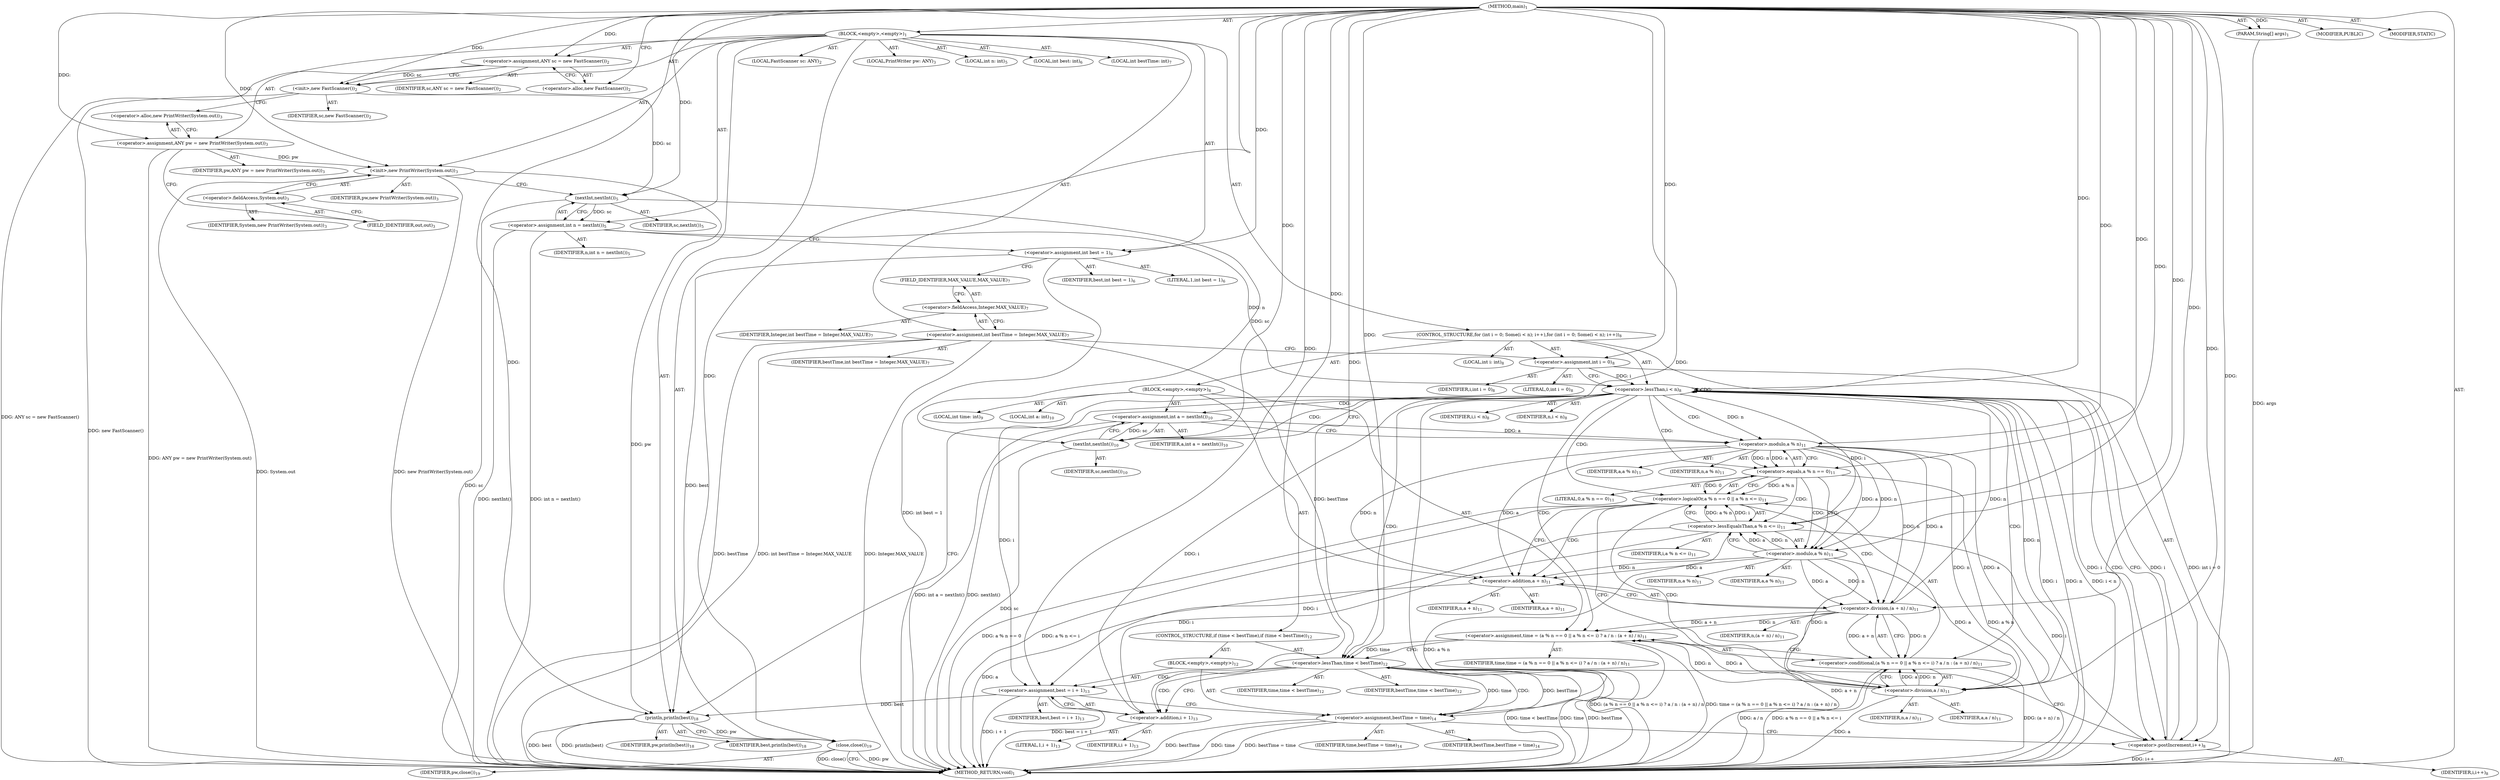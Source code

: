 digraph "main" {  
"21" [label = <(METHOD,main)<SUB>1</SUB>> ]
"22" [label = <(PARAM,String[] args)<SUB>1</SUB>> ]
"23" [label = <(BLOCK,&lt;empty&gt;,&lt;empty&gt;)<SUB>1</SUB>> ]
"4" [label = <(LOCAL,FastScanner sc: ANY)<SUB>2</SUB>> ]
"24" [label = <(&lt;operator&gt;.assignment,ANY sc = new FastScanner())<SUB>2</SUB>> ]
"25" [label = <(IDENTIFIER,sc,ANY sc = new FastScanner())<SUB>2</SUB>> ]
"26" [label = <(&lt;operator&gt;.alloc,new FastScanner())<SUB>2</SUB>> ]
"27" [label = <(&lt;init&gt;,new FastScanner())<SUB>2</SUB>> ]
"3" [label = <(IDENTIFIER,sc,new FastScanner())<SUB>2</SUB>> ]
"6" [label = <(LOCAL,PrintWriter pw: ANY)<SUB>3</SUB>> ]
"28" [label = <(&lt;operator&gt;.assignment,ANY pw = new PrintWriter(System.out))<SUB>3</SUB>> ]
"29" [label = <(IDENTIFIER,pw,ANY pw = new PrintWriter(System.out))<SUB>3</SUB>> ]
"30" [label = <(&lt;operator&gt;.alloc,new PrintWriter(System.out))<SUB>3</SUB>> ]
"31" [label = <(&lt;init&gt;,new PrintWriter(System.out))<SUB>3</SUB>> ]
"5" [label = <(IDENTIFIER,pw,new PrintWriter(System.out))<SUB>3</SUB>> ]
"32" [label = <(&lt;operator&gt;.fieldAccess,System.out)<SUB>3</SUB>> ]
"33" [label = <(IDENTIFIER,System,new PrintWriter(System.out))<SUB>3</SUB>> ]
"34" [label = <(FIELD_IDENTIFIER,out,out)<SUB>3</SUB>> ]
"35" [label = <(LOCAL,int n: int)<SUB>5</SUB>> ]
"36" [label = <(&lt;operator&gt;.assignment,int n = nextInt())<SUB>5</SUB>> ]
"37" [label = <(IDENTIFIER,n,int n = nextInt())<SUB>5</SUB>> ]
"38" [label = <(nextInt,nextInt())<SUB>5</SUB>> ]
"39" [label = <(IDENTIFIER,sc,nextInt())<SUB>5</SUB>> ]
"40" [label = <(LOCAL,int best: int)<SUB>6</SUB>> ]
"41" [label = <(&lt;operator&gt;.assignment,int best = 1)<SUB>6</SUB>> ]
"42" [label = <(IDENTIFIER,best,int best = 1)<SUB>6</SUB>> ]
"43" [label = <(LITERAL,1,int best = 1)<SUB>6</SUB>> ]
"44" [label = <(LOCAL,int bestTime: int)<SUB>7</SUB>> ]
"45" [label = <(&lt;operator&gt;.assignment,int bestTime = Integer.MAX_VALUE)<SUB>7</SUB>> ]
"46" [label = <(IDENTIFIER,bestTime,int bestTime = Integer.MAX_VALUE)<SUB>7</SUB>> ]
"47" [label = <(&lt;operator&gt;.fieldAccess,Integer.MAX_VALUE)<SUB>7</SUB>> ]
"48" [label = <(IDENTIFIER,Integer,int bestTime = Integer.MAX_VALUE)<SUB>7</SUB>> ]
"49" [label = <(FIELD_IDENTIFIER,MAX_VALUE,MAX_VALUE)<SUB>7</SUB>> ]
"50" [label = <(CONTROL_STRUCTURE,for (int i = 0; Some(i &lt; n); i++),for (int i = 0; Some(i &lt; n); i++))<SUB>8</SUB>> ]
"51" [label = <(LOCAL,int i: int)<SUB>8</SUB>> ]
"52" [label = <(&lt;operator&gt;.assignment,int i = 0)<SUB>8</SUB>> ]
"53" [label = <(IDENTIFIER,i,int i = 0)<SUB>8</SUB>> ]
"54" [label = <(LITERAL,0,int i = 0)<SUB>8</SUB>> ]
"55" [label = <(&lt;operator&gt;.lessThan,i &lt; n)<SUB>8</SUB>> ]
"56" [label = <(IDENTIFIER,i,i &lt; n)<SUB>8</SUB>> ]
"57" [label = <(IDENTIFIER,n,i &lt; n)<SUB>8</SUB>> ]
"58" [label = <(&lt;operator&gt;.postIncrement,i++)<SUB>8</SUB>> ]
"59" [label = <(IDENTIFIER,i,i++)<SUB>8</SUB>> ]
"60" [label = <(BLOCK,&lt;empty&gt;,&lt;empty&gt;)<SUB>8</SUB>> ]
"61" [label = <(LOCAL,int time: int)<SUB>9</SUB>> ]
"62" [label = <(LOCAL,int a: int)<SUB>10</SUB>> ]
"63" [label = <(&lt;operator&gt;.assignment,int a = nextInt())<SUB>10</SUB>> ]
"64" [label = <(IDENTIFIER,a,int a = nextInt())<SUB>10</SUB>> ]
"65" [label = <(nextInt,nextInt())<SUB>10</SUB>> ]
"66" [label = <(IDENTIFIER,sc,nextInt())<SUB>10</SUB>> ]
"67" [label = <(&lt;operator&gt;.assignment,time = (a % n == 0 || a % n &lt;= i) ? a / n : (a + n) / n)<SUB>11</SUB>> ]
"68" [label = <(IDENTIFIER,time,time = (a % n == 0 || a % n &lt;= i) ? a / n : (a + n) / n)<SUB>11</SUB>> ]
"69" [label = <(&lt;operator&gt;.conditional,(a % n == 0 || a % n &lt;= i) ? a / n : (a + n) / n)<SUB>11</SUB>> ]
"70" [label = <(&lt;operator&gt;.logicalOr,a % n == 0 || a % n &lt;= i)<SUB>11</SUB>> ]
"71" [label = <(&lt;operator&gt;.equals,a % n == 0)<SUB>11</SUB>> ]
"72" [label = <(&lt;operator&gt;.modulo,a % n)<SUB>11</SUB>> ]
"73" [label = <(IDENTIFIER,a,a % n)<SUB>11</SUB>> ]
"74" [label = <(IDENTIFIER,n,a % n)<SUB>11</SUB>> ]
"75" [label = <(LITERAL,0,a % n == 0)<SUB>11</SUB>> ]
"76" [label = <(&lt;operator&gt;.lessEqualsThan,a % n &lt;= i)<SUB>11</SUB>> ]
"77" [label = <(&lt;operator&gt;.modulo,a % n)<SUB>11</SUB>> ]
"78" [label = <(IDENTIFIER,a,a % n)<SUB>11</SUB>> ]
"79" [label = <(IDENTIFIER,n,a % n)<SUB>11</SUB>> ]
"80" [label = <(IDENTIFIER,i,a % n &lt;= i)<SUB>11</SUB>> ]
"81" [label = <(&lt;operator&gt;.division,a / n)<SUB>11</SUB>> ]
"82" [label = <(IDENTIFIER,a,a / n)<SUB>11</SUB>> ]
"83" [label = <(IDENTIFIER,n,a / n)<SUB>11</SUB>> ]
"84" [label = <(&lt;operator&gt;.division,(a + n) / n)<SUB>11</SUB>> ]
"85" [label = <(&lt;operator&gt;.addition,a + n)<SUB>11</SUB>> ]
"86" [label = <(IDENTIFIER,a,a + n)<SUB>11</SUB>> ]
"87" [label = <(IDENTIFIER,n,a + n)<SUB>11</SUB>> ]
"88" [label = <(IDENTIFIER,n,(a + n) / n)<SUB>11</SUB>> ]
"89" [label = <(CONTROL_STRUCTURE,if (time &lt; bestTime),if (time &lt; bestTime))<SUB>12</SUB>> ]
"90" [label = <(&lt;operator&gt;.lessThan,time &lt; bestTime)<SUB>12</SUB>> ]
"91" [label = <(IDENTIFIER,time,time &lt; bestTime)<SUB>12</SUB>> ]
"92" [label = <(IDENTIFIER,bestTime,time &lt; bestTime)<SUB>12</SUB>> ]
"93" [label = <(BLOCK,&lt;empty&gt;,&lt;empty&gt;)<SUB>12</SUB>> ]
"94" [label = <(&lt;operator&gt;.assignment,best = i + 1)<SUB>13</SUB>> ]
"95" [label = <(IDENTIFIER,best,best = i + 1)<SUB>13</SUB>> ]
"96" [label = <(&lt;operator&gt;.addition,i + 1)<SUB>13</SUB>> ]
"97" [label = <(IDENTIFIER,i,i + 1)<SUB>13</SUB>> ]
"98" [label = <(LITERAL,1,i + 1)<SUB>13</SUB>> ]
"99" [label = <(&lt;operator&gt;.assignment,bestTime = time)<SUB>14</SUB>> ]
"100" [label = <(IDENTIFIER,bestTime,bestTime = time)<SUB>14</SUB>> ]
"101" [label = <(IDENTIFIER,time,bestTime = time)<SUB>14</SUB>> ]
"102" [label = <(println,println(best))<SUB>18</SUB>> ]
"103" [label = <(IDENTIFIER,pw,println(best))<SUB>18</SUB>> ]
"104" [label = <(IDENTIFIER,best,println(best))<SUB>18</SUB>> ]
"105" [label = <(close,close())<SUB>19</SUB>> ]
"106" [label = <(IDENTIFIER,pw,close())<SUB>19</SUB>> ]
"107" [label = <(MODIFIER,PUBLIC)> ]
"108" [label = <(MODIFIER,STATIC)> ]
"109" [label = <(METHOD_RETURN,void)<SUB>1</SUB>> ]
  "21" -> "22"  [ label = "AST: "] 
  "21" -> "23"  [ label = "AST: "] 
  "21" -> "107"  [ label = "AST: "] 
  "21" -> "108"  [ label = "AST: "] 
  "21" -> "109"  [ label = "AST: "] 
  "23" -> "4"  [ label = "AST: "] 
  "23" -> "24"  [ label = "AST: "] 
  "23" -> "27"  [ label = "AST: "] 
  "23" -> "6"  [ label = "AST: "] 
  "23" -> "28"  [ label = "AST: "] 
  "23" -> "31"  [ label = "AST: "] 
  "23" -> "35"  [ label = "AST: "] 
  "23" -> "36"  [ label = "AST: "] 
  "23" -> "40"  [ label = "AST: "] 
  "23" -> "41"  [ label = "AST: "] 
  "23" -> "44"  [ label = "AST: "] 
  "23" -> "45"  [ label = "AST: "] 
  "23" -> "50"  [ label = "AST: "] 
  "23" -> "102"  [ label = "AST: "] 
  "23" -> "105"  [ label = "AST: "] 
  "24" -> "25"  [ label = "AST: "] 
  "24" -> "26"  [ label = "AST: "] 
  "27" -> "3"  [ label = "AST: "] 
  "28" -> "29"  [ label = "AST: "] 
  "28" -> "30"  [ label = "AST: "] 
  "31" -> "5"  [ label = "AST: "] 
  "31" -> "32"  [ label = "AST: "] 
  "32" -> "33"  [ label = "AST: "] 
  "32" -> "34"  [ label = "AST: "] 
  "36" -> "37"  [ label = "AST: "] 
  "36" -> "38"  [ label = "AST: "] 
  "38" -> "39"  [ label = "AST: "] 
  "41" -> "42"  [ label = "AST: "] 
  "41" -> "43"  [ label = "AST: "] 
  "45" -> "46"  [ label = "AST: "] 
  "45" -> "47"  [ label = "AST: "] 
  "47" -> "48"  [ label = "AST: "] 
  "47" -> "49"  [ label = "AST: "] 
  "50" -> "51"  [ label = "AST: "] 
  "50" -> "52"  [ label = "AST: "] 
  "50" -> "55"  [ label = "AST: "] 
  "50" -> "58"  [ label = "AST: "] 
  "50" -> "60"  [ label = "AST: "] 
  "52" -> "53"  [ label = "AST: "] 
  "52" -> "54"  [ label = "AST: "] 
  "55" -> "56"  [ label = "AST: "] 
  "55" -> "57"  [ label = "AST: "] 
  "58" -> "59"  [ label = "AST: "] 
  "60" -> "61"  [ label = "AST: "] 
  "60" -> "62"  [ label = "AST: "] 
  "60" -> "63"  [ label = "AST: "] 
  "60" -> "67"  [ label = "AST: "] 
  "60" -> "89"  [ label = "AST: "] 
  "63" -> "64"  [ label = "AST: "] 
  "63" -> "65"  [ label = "AST: "] 
  "65" -> "66"  [ label = "AST: "] 
  "67" -> "68"  [ label = "AST: "] 
  "67" -> "69"  [ label = "AST: "] 
  "69" -> "70"  [ label = "AST: "] 
  "69" -> "81"  [ label = "AST: "] 
  "69" -> "84"  [ label = "AST: "] 
  "70" -> "71"  [ label = "AST: "] 
  "70" -> "76"  [ label = "AST: "] 
  "71" -> "72"  [ label = "AST: "] 
  "71" -> "75"  [ label = "AST: "] 
  "72" -> "73"  [ label = "AST: "] 
  "72" -> "74"  [ label = "AST: "] 
  "76" -> "77"  [ label = "AST: "] 
  "76" -> "80"  [ label = "AST: "] 
  "77" -> "78"  [ label = "AST: "] 
  "77" -> "79"  [ label = "AST: "] 
  "81" -> "82"  [ label = "AST: "] 
  "81" -> "83"  [ label = "AST: "] 
  "84" -> "85"  [ label = "AST: "] 
  "84" -> "88"  [ label = "AST: "] 
  "85" -> "86"  [ label = "AST: "] 
  "85" -> "87"  [ label = "AST: "] 
  "89" -> "90"  [ label = "AST: "] 
  "89" -> "93"  [ label = "AST: "] 
  "90" -> "91"  [ label = "AST: "] 
  "90" -> "92"  [ label = "AST: "] 
  "93" -> "94"  [ label = "AST: "] 
  "93" -> "99"  [ label = "AST: "] 
  "94" -> "95"  [ label = "AST: "] 
  "94" -> "96"  [ label = "AST: "] 
  "96" -> "97"  [ label = "AST: "] 
  "96" -> "98"  [ label = "AST: "] 
  "99" -> "100"  [ label = "AST: "] 
  "99" -> "101"  [ label = "AST: "] 
  "102" -> "103"  [ label = "AST: "] 
  "102" -> "104"  [ label = "AST: "] 
  "105" -> "106"  [ label = "AST: "] 
  "24" -> "27"  [ label = "CFG: "] 
  "27" -> "30"  [ label = "CFG: "] 
  "28" -> "34"  [ label = "CFG: "] 
  "31" -> "38"  [ label = "CFG: "] 
  "36" -> "41"  [ label = "CFG: "] 
  "41" -> "49"  [ label = "CFG: "] 
  "45" -> "52"  [ label = "CFG: "] 
  "102" -> "105"  [ label = "CFG: "] 
  "105" -> "109"  [ label = "CFG: "] 
  "26" -> "24"  [ label = "CFG: "] 
  "30" -> "28"  [ label = "CFG: "] 
  "32" -> "31"  [ label = "CFG: "] 
  "38" -> "36"  [ label = "CFG: "] 
  "47" -> "45"  [ label = "CFG: "] 
  "52" -> "55"  [ label = "CFG: "] 
  "55" -> "65"  [ label = "CFG: "] 
  "55" -> "102"  [ label = "CFG: "] 
  "58" -> "55"  [ label = "CFG: "] 
  "34" -> "32"  [ label = "CFG: "] 
  "49" -> "47"  [ label = "CFG: "] 
  "63" -> "72"  [ label = "CFG: "] 
  "67" -> "90"  [ label = "CFG: "] 
  "65" -> "63"  [ label = "CFG: "] 
  "69" -> "67"  [ label = "CFG: "] 
  "90" -> "96"  [ label = "CFG: "] 
  "90" -> "58"  [ label = "CFG: "] 
  "70" -> "81"  [ label = "CFG: "] 
  "70" -> "85"  [ label = "CFG: "] 
  "81" -> "69"  [ label = "CFG: "] 
  "84" -> "69"  [ label = "CFG: "] 
  "94" -> "99"  [ label = "CFG: "] 
  "99" -> "58"  [ label = "CFG: "] 
  "71" -> "70"  [ label = "CFG: "] 
  "71" -> "77"  [ label = "CFG: "] 
  "76" -> "70"  [ label = "CFG: "] 
  "85" -> "84"  [ label = "CFG: "] 
  "96" -> "94"  [ label = "CFG: "] 
  "72" -> "71"  [ label = "CFG: "] 
  "77" -> "76"  [ label = "CFG: "] 
  "21" -> "26"  [ label = "CFG: "] 
  "22" -> "109"  [ label = "DDG: args"] 
  "24" -> "109"  [ label = "DDG: ANY sc = new FastScanner()"] 
  "27" -> "109"  [ label = "DDG: new FastScanner()"] 
  "28" -> "109"  [ label = "DDG: ANY pw = new PrintWriter(System.out)"] 
  "31" -> "109"  [ label = "DDG: System.out"] 
  "31" -> "109"  [ label = "DDG: new PrintWriter(System.out)"] 
  "38" -> "109"  [ label = "DDG: sc"] 
  "36" -> "109"  [ label = "DDG: nextInt()"] 
  "36" -> "109"  [ label = "DDG: int n = nextInt()"] 
  "41" -> "109"  [ label = "DDG: int best = 1"] 
  "45" -> "109"  [ label = "DDG: bestTime"] 
  "45" -> "109"  [ label = "DDG: Integer.MAX_VALUE"] 
  "45" -> "109"  [ label = "DDG: int bestTime = Integer.MAX_VALUE"] 
  "52" -> "109"  [ label = "DDG: int i = 0"] 
  "55" -> "109"  [ label = "DDG: i"] 
  "55" -> "109"  [ label = "DDG: n"] 
  "55" -> "109"  [ label = "DDG: i &lt; n"] 
  "102" -> "109"  [ label = "DDG: best"] 
  "102" -> "109"  [ label = "DDG: println(best)"] 
  "105" -> "109"  [ label = "DDG: pw"] 
  "105" -> "109"  [ label = "DDG: close()"] 
  "65" -> "109"  [ label = "DDG: sc"] 
  "63" -> "109"  [ label = "DDG: nextInt()"] 
  "63" -> "109"  [ label = "DDG: int a = nextInt()"] 
  "71" -> "109"  [ label = "DDG: a % n"] 
  "70" -> "109"  [ label = "DDG: a % n == 0"] 
  "76" -> "109"  [ label = "DDG: a % n"] 
  "70" -> "109"  [ label = "DDG: a % n &lt;= i"] 
  "69" -> "109"  [ label = "DDG: a % n == 0 || a % n &lt;= i"] 
  "85" -> "109"  [ label = "DDG: a"] 
  "84" -> "109"  [ label = "DDG: a + n"] 
  "69" -> "109"  [ label = "DDG: (a + n) / n"] 
  "81" -> "109"  [ label = "DDG: a"] 
  "69" -> "109"  [ label = "DDG: a / n"] 
  "67" -> "109"  [ label = "DDG: (a % n == 0 || a % n &lt;= i) ? a / n : (a + n) / n"] 
  "67" -> "109"  [ label = "DDG: time = (a % n == 0 || a % n &lt;= i) ? a / n : (a + n) / n"] 
  "90" -> "109"  [ label = "DDG: time"] 
  "90" -> "109"  [ label = "DDG: bestTime"] 
  "90" -> "109"  [ label = "DDG: time &lt; bestTime"] 
  "94" -> "109"  [ label = "DDG: i + 1"] 
  "94" -> "109"  [ label = "DDG: best = i + 1"] 
  "99" -> "109"  [ label = "DDG: bestTime"] 
  "99" -> "109"  [ label = "DDG: time"] 
  "99" -> "109"  [ label = "DDG: bestTime = time"] 
  "58" -> "109"  [ label = "DDG: i++"] 
  "21" -> "22"  [ label = "DDG: "] 
  "21" -> "24"  [ label = "DDG: "] 
  "21" -> "28"  [ label = "DDG: "] 
  "38" -> "36"  [ label = "DDG: sc"] 
  "21" -> "41"  [ label = "DDG: "] 
  "24" -> "27"  [ label = "DDG: sc"] 
  "21" -> "27"  [ label = "DDG: "] 
  "28" -> "31"  [ label = "DDG: pw"] 
  "21" -> "31"  [ label = "DDG: "] 
  "21" -> "52"  [ label = "DDG: "] 
  "31" -> "102"  [ label = "DDG: pw"] 
  "21" -> "102"  [ label = "DDG: "] 
  "41" -> "102"  [ label = "DDG: best"] 
  "94" -> "102"  [ label = "DDG: best"] 
  "102" -> "105"  [ label = "DDG: pw"] 
  "21" -> "105"  [ label = "DDG: "] 
  "27" -> "38"  [ label = "DDG: sc"] 
  "21" -> "38"  [ label = "DDG: "] 
  "52" -> "55"  [ label = "DDG: i"] 
  "58" -> "55"  [ label = "DDG: i"] 
  "21" -> "55"  [ label = "DDG: "] 
  "36" -> "55"  [ label = "DDG: n"] 
  "84" -> "55"  [ label = "DDG: n"] 
  "81" -> "55"  [ label = "DDG: n"] 
  "55" -> "58"  [ label = "DDG: i"] 
  "76" -> "58"  [ label = "DDG: i"] 
  "21" -> "58"  [ label = "DDG: "] 
  "65" -> "63"  [ label = "DDG: sc"] 
  "81" -> "67"  [ label = "DDG: a"] 
  "81" -> "67"  [ label = "DDG: n"] 
  "84" -> "67"  [ label = "DDG: a + n"] 
  "84" -> "67"  [ label = "DDG: n"] 
  "38" -> "65"  [ label = "DDG: sc"] 
  "21" -> "65"  [ label = "DDG: "] 
  "81" -> "69"  [ label = "DDG: a"] 
  "81" -> "69"  [ label = "DDG: n"] 
  "84" -> "69"  [ label = "DDG: a + n"] 
  "84" -> "69"  [ label = "DDG: n"] 
  "67" -> "90"  [ label = "DDG: time"] 
  "21" -> "90"  [ label = "DDG: "] 
  "45" -> "90"  [ label = "DDG: bestTime"] 
  "99" -> "90"  [ label = "DDG: bestTime"] 
  "55" -> "94"  [ label = "DDG: i"] 
  "76" -> "94"  [ label = "DDG: i"] 
  "21" -> "94"  [ label = "DDG: "] 
  "90" -> "99"  [ label = "DDG: time"] 
  "21" -> "99"  [ label = "DDG: "] 
  "71" -> "70"  [ label = "DDG: a % n"] 
  "71" -> "70"  [ label = "DDG: 0"] 
  "76" -> "70"  [ label = "DDG: a % n"] 
  "76" -> "70"  [ label = "DDG: i"] 
  "72" -> "81"  [ label = "DDG: a"] 
  "77" -> "81"  [ label = "DDG: a"] 
  "21" -> "81"  [ label = "DDG: "] 
  "72" -> "81"  [ label = "DDG: n"] 
  "77" -> "81"  [ label = "DDG: n"] 
  "72" -> "84"  [ label = "DDG: a"] 
  "77" -> "84"  [ label = "DDG: a"] 
  "21" -> "84"  [ label = "DDG: "] 
  "72" -> "84"  [ label = "DDG: n"] 
  "77" -> "84"  [ label = "DDG: n"] 
  "72" -> "71"  [ label = "DDG: a"] 
  "72" -> "71"  [ label = "DDG: n"] 
  "21" -> "71"  [ label = "DDG: "] 
  "77" -> "76"  [ label = "DDG: a"] 
  "77" -> "76"  [ label = "DDG: n"] 
  "55" -> "76"  [ label = "DDG: i"] 
  "21" -> "76"  [ label = "DDG: "] 
  "72" -> "85"  [ label = "DDG: a"] 
  "77" -> "85"  [ label = "DDG: a"] 
  "21" -> "85"  [ label = "DDG: "] 
  "72" -> "85"  [ label = "DDG: n"] 
  "77" -> "85"  [ label = "DDG: n"] 
  "55" -> "96"  [ label = "DDG: i"] 
  "76" -> "96"  [ label = "DDG: i"] 
  "21" -> "96"  [ label = "DDG: "] 
  "63" -> "72"  [ label = "DDG: a"] 
  "21" -> "72"  [ label = "DDG: "] 
  "55" -> "72"  [ label = "DDG: n"] 
  "72" -> "77"  [ label = "DDG: a"] 
  "21" -> "77"  [ label = "DDG: "] 
  "72" -> "77"  [ label = "DDG: n"] 
  "55" -> "58"  [ label = "CDG: "] 
  "55" -> "71"  [ label = "CDG: "] 
  "55" -> "72"  [ label = "CDG: "] 
  "55" -> "69"  [ label = "CDG: "] 
  "55" -> "67"  [ label = "CDG: "] 
  "55" -> "70"  [ label = "CDG: "] 
  "55" -> "63"  [ label = "CDG: "] 
  "55" -> "65"  [ label = "CDG: "] 
  "55" -> "55"  [ label = "CDG: "] 
  "55" -> "90"  [ label = "CDG: "] 
  "90" -> "94"  [ label = "CDG: "] 
  "90" -> "96"  [ label = "CDG: "] 
  "90" -> "99"  [ label = "CDG: "] 
  "70" -> "81"  [ label = "CDG: "] 
  "70" -> "84"  [ label = "CDG: "] 
  "70" -> "85"  [ label = "CDG: "] 
  "71" -> "77"  [ label = "CDG: "] 
  "71" -> "76"  [ label = "CDG: "] 
}
